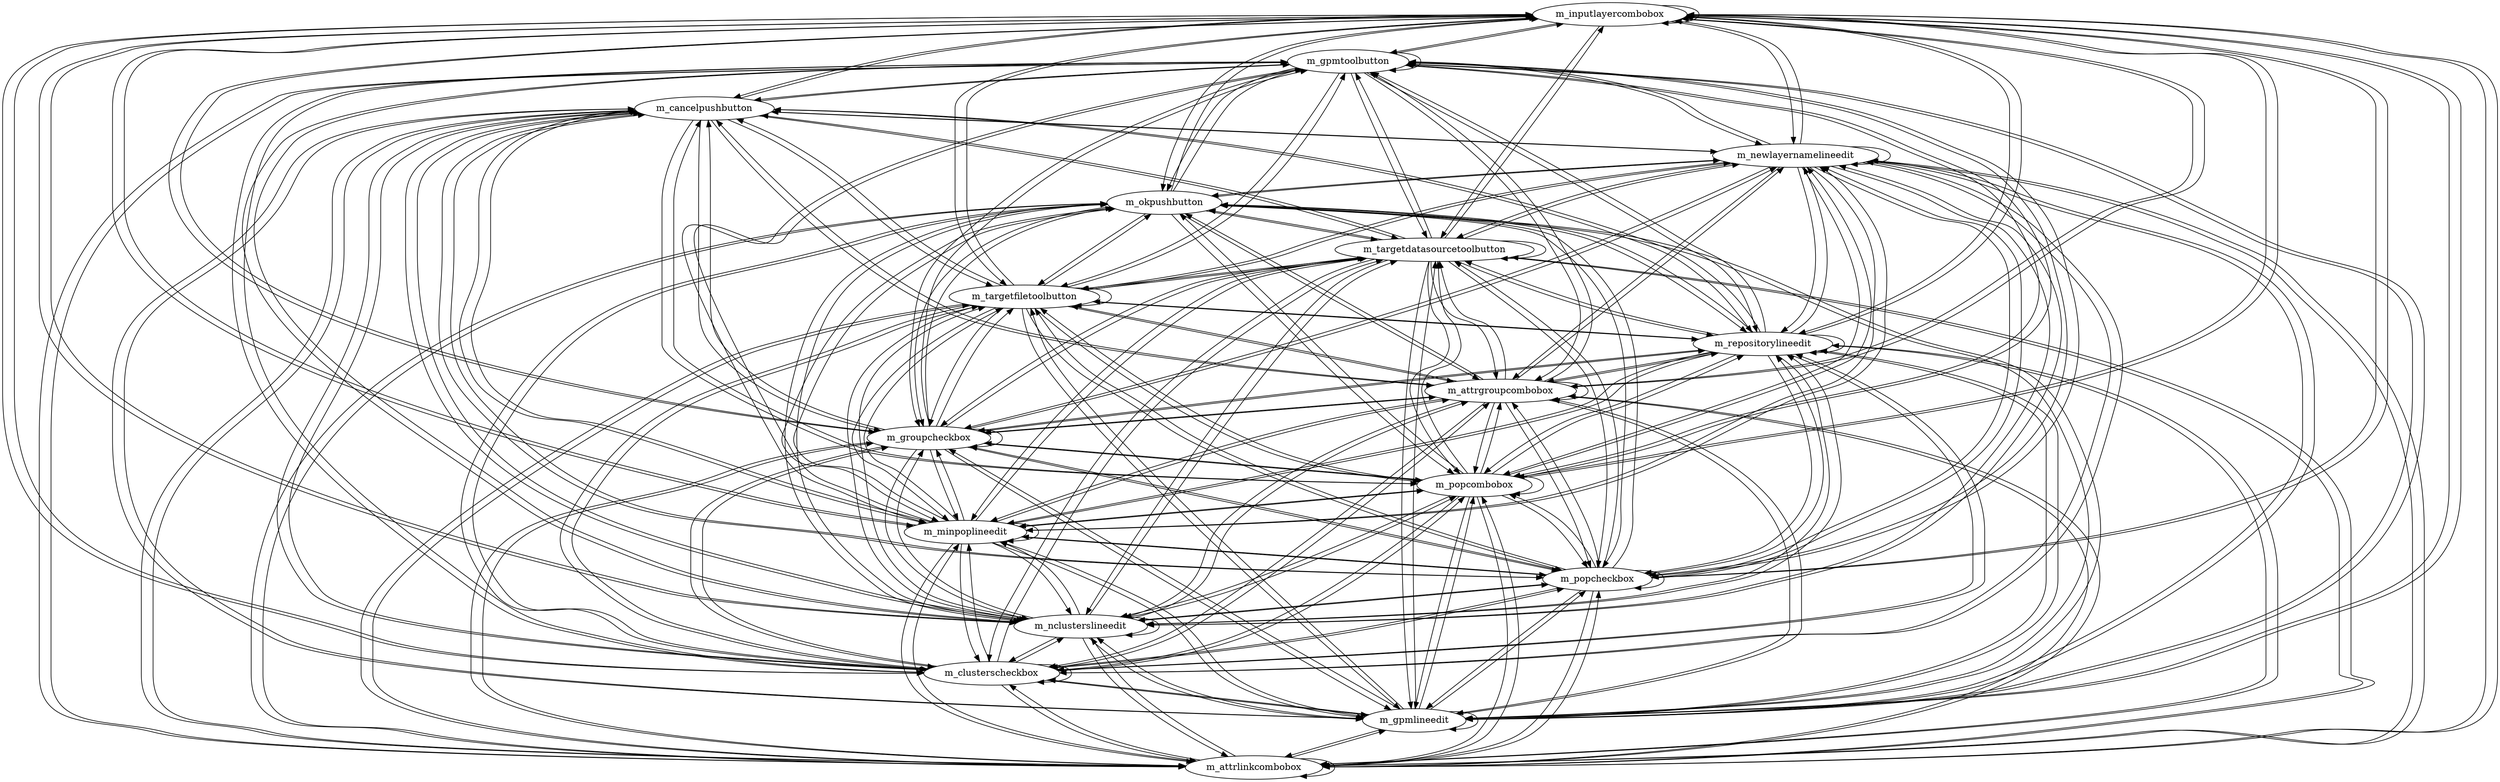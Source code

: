 strict digraph G {
  m_inputlayercombobox [ label="m_inputlayercombobox" ];
  m_gpmtoolbutton [ label="m_gpmtoolbutton" ];
  m_attrlinkcombobox [ label="m_attrlinkcombobox" ];
  m_gpmlineedit [ label="m_gpmlineedit" ];
  m_clusterscheckbox [ label="m_clusterscheckbox" ];
  m_nclusterslineedit [ label="m_nclusterslineedit" ];
  m_popcheckbox [ label="m_popcheckbox" ];
  m_minpoplineedit [ label="m_minpoplineedit" ];
  m_popcombobox [ label="m_popcombobox" ];
  m_groupcheckbox [ label="m_groupcheckbox" ];
  m_attrgroupcombobox [ label="m_attrgroupcombobox" ];
  m_repositorylineedit [ label="m_repositorylineedit" ];
  m_targetfiletoolbutton [ label="m_targetfiletoolbutton" ];
  m_targetdatasourcetoolbutton [ label="m_targetdatasourcetoolbutton" ];
  m_newlayernamelineedit [ label="m_newlayernamelineedit" ];
  m_okpushbutton [ label="m_okpushbutton" ];
  m_cancelpushbutton [ label="m_cancelpushbutton" ];
  m_inputlayercombobox -> m_inputlayercombobox;
  m_inputlayercombobox -> m_gpmtoolbutton;
  m_inputlayercombobox -> m_attrlinkcombobox;
  m_inputlayercombobox -> m_gpmlineedit;
  m_inputlayercombobox -> m_clusterscheckbox;
  m_inputlayercombobox -> m_nclusterslineedit;
  m_inputlayercombobox -> m_popcheckbox;
  m_inputlayercombobox -> m_minpoplineedit;
  m_inputlayercombobox -> m_popcombobox;
  m_inputlayercombobox -> m_groupcheckbox;
  m_inputlayercombobox -> m_attrgroupcombobox;
  m_inputlayercombobox -> m_repositorylineedit;
  m_inputlayercombobox -> m_targetfiletoolbutton;
  m_inputlayercombobox -> m_targetdatasourcetoolbutton;
  m_inputlayercombobox -> m_newlayernamelineedit;
  m_inputlayercombobox -> m_okpushbutton;
  m_inputlayercombobox -> m_cancelpushbutton;
  m_gpmtoolbutton -> m_inputlayercombobox;
  m_gpmtoolbutton -> m_gpmtoolbutton;
  m_gpmtoolbutton -> m_attrlinkcombobox;
  m_gpmtoolbutton -> m_gpmlineedit;
  m_gpmtoolbutton -> m_clusterscheckbox;
  m_gpmtoolbutton -> m_nclusterslineedit;
  m_gpmtoolbutton -> m_popcheckbox;
  m_gpmtoolbutton -> m_minpoplineedit;
  m_gpmtoolbutton -> m_popcombobox;
  m_gpmtoolbutton -> m_groupcheckbox;
  m_gpmtoolbutton -> m_attrgroupcombobox;
  m_gpmtoolbutton -> m_repositorylineedit;
  m_gpmtoolbutton -> m_targetfiletoolbutton;
  m_gpmtoolbutton -> m_targetdatasourcetoolbutton;
  m_gpmtoolbutton -> m_newlayernamelineedit;
  m_gpmtoolbutton -> m_okpushbutton;
  m_gpmtoolbutton -> m_cancelpushbutton;
  m_attrlinkcombobox -> m_inputlayercombobox;
  m_attrlinkcombobox -> m_gpmtoolbutton;
  m_attrlinkcombobox -> m_attrlinkcombobox;
  m_attrlinkcombobox -> m_gpmlineedit;
  m_attrlinkcombobox -> m_clusterscheckbox;
  m_attrlinkcombobox -> m_nclusterslineedit;
  m_attrlinkcombobox -> m_popcheckbox;
  m_attrlinkcombobox -> m_minpoplineedit;
  m_attrlinkcombobox -> m_popcombobox;
  m_attrlinkcombobox -> m_groupcheckbox;
  m_attrlinkcombobox -> m_attrgroupcombobox;
  m_attrlinkcombobox -> m_repositorylineedit;
  m_attrlinkcombobox -> m_targetfiletoolbutton;
  m_attrlinkcombobox -> m_targetdatasourcetoolbutton;
  m_attrlinkcombobox -> m_newlayernamelineedit;
  m_attrlinkcombobox -> m_okpushbutton;
  m_attrlinkcombobox -> m_cancelpushbutton;
  m_gpmlineedit -> m_inputlayercombobox;
  m_gpmlineedit -> m_gpmtoolbutton;
  m_gpmlineedit -> m_attrlinkcombobox;
  m_gpmlineedit -> m_gpmlineedit;
  m_gpmlineedit -> m_clusterscheckbox;
  m_gpmlineedit -> m_nclusterslineedit;
  m_gpmlineedit -> m_popcheckbox;
  m_gpmlineedit -> m_minpoplineedit;
  m_gpmlineedit -> m_popcombobox;
  m_gpmlineedit -> m_groupcheckbox;
  m_gpmlineedit -> m_attrgroupcombobox;
  m_gpmlineedit -> m_repositorylineedit;
  m_gpmlineedit -> m_targetfiletoolbutton;
  m_gpmlineedit -> m_targetdatasourcetoolbutton;
  m_gpmlineedit -> m_newlayernamelineedit;
  m_gpmlineedit -> m_okpushbutton;
  m_gpmlineedit -> m_cancelpushbutton;
  m_clusterscheckbox -> m_inputlayercombobox;
  m_clusterscheckbox -> m_gpmtoolbutton;
  m_clusterscheckbox -> m_attrlinkcombobox;
  m_clusterscheckbox -> m_gpmlineedit;
  m_clusterscheckbox -> m_clusterscheckbox;
  m_clusterscheckbox -> m_nclusterslineedit;
  m_clusterscheckbox -> m_popcheckbox;
  m_clusterscheckbox -> m_minpoplineedit;
  m_clusterscheckbox -> m_popcombobox;
  m_clusterscheckbox -> m_groupcheckbox;
  m_clusterscheckbox -> m_attrgroupcombobox;
  m_clusterscheckbox -> m_repositorylineedit;
  m_clusterscheckbox -> m_targetfiletoolbutton;
  m_clusterscheckbox -> m_targetdatasourcetoolbutton;
  m_clusterscheckbox -> m_newlayernamelineedit;
  m_clusterscheckbox -> m_okpushbutton;
  m_clusterscheckbox -> m_cancelpushbutton;
  m_nclusterslineedit -> m_inputlayercombobox;
  m_nclusterslineedit -> m_gpmtoolbutton;
  m_nclusterslineedit -> m_attrlinkcombobox;
  m_nclusterslineedit -> m_gpmlineedit;
  m_nclusterslineedit -> m_clusterscheckbox;
  m_nclusterslineedit -> m_nclusterslineedit;
  m_nclusterslineedit -> m_popcheckbox;
  m_nclusterslineedit -> m_minpoplineedit;
  m_nclusterslineedit -> m_popcombobox;
  m_nclusterslineedit -> m_groupcheckbox;
  m_nclusterslineedit -> m_attrgroupcombobox;
  m_nclusterslineedit -> m_repositorylineedit;
  m_nclusterslineedit -> m_targetfiletoolbutton;
  m_nclusterslineedit -> m_targetdatasourcetoolbutton;
  m_nclusterslineedit -> m_newlayernamelineedit;
  m_nclusterslineedit -> m_okpushbutton;
  m_nclusterslineedit -> m_cancelpushbutton;
  m_popcheckbox -> m_inputlayercombobox;
  m_popcheckbox -> m_gpmtoolbutton;
  m_popcheckbox -> m_attrlinkcombobox;
  m_popcheckbox -> m_gpmlineedit;
  m_popcheckbox -> m_clusterscheckbox;
  m_popcheckbox -> m_nclusterslineedit;
  m_popcheckbox -> m_popcheckbox;
  m_popcheckbox -> m_minpoplineedit;
  m_popcheckbox -> m_popcombobox;
  m_popcheckbox -> m_groupcheckbox;
  m_popcheckbox -> m_attrgroupcombobox;
  m_popcheckbox -> m_repositorylineedit;
  m_popcheckbox -> m_targetfiletoolbutton;
  m_popcheckbox -> m_targetdatasourcetoolbutton;
  m_popcheckbox -> m_newlayernamelineedit;
  m_popcheckbox -> m_okpushbutton;
  m_popcheckbox -> m_cancelpushbutton;
  m_minpoplineedit -> m_inputlayercombobox;
  m_minpoplineedit -> m_gpmtoolbutton;
  m_minpoplineedit -> m_attrlinkcombobox;
  m_minpoplineedit -> m_gpmlineedit;
  m_minpoplineedit -> m_clusterscheckbox;
  m_minpoplineedit -> m_nclusterslineedit;
  m_minpoplineedit -> m_popcheckbox;
  m_minpoplineedit -> m_minpoplineedit;
  m_minpoplineedit -> m_popcombobox;
  m_minpoplineedit -> m_groupcheckbox;
  m_minpoplineedit -> m_attrgroupcombobox;
  m_minpoplineedit -> m_repositorylineedit;
  m_minpoplineedit -> m_targetfiletoolbutton;
  m_minpoplineedit -> m_targetdatasourcetoolbutton;
  m_minpoplineedit -> m_newlayernamelineedit;
  m_minpoplineedit -> m_okpushbutton;
  m_minpoplineedit -> m_cancelpushbutton;
  m_popcombobox -> m_inputlayercombobox;
  m_popcombobox -> m_gpmtoolbutton;
  m_popcombobox -> m_attrlinkcombobox;
  m_popcombobox -> m_gpmlineedit;
  m_popcombobox -> m_clusterscheckbox;
  m_popcombobox -> m_nclusterslineedit;
  m_popcombobox -> m_popcheckbox;
  m_popcombobox -> m_minpoplineedit;
  m_popcombobox -> m_popcombobox;
  m_popcombobox -> m_groupcheckbox;
  m_popcombobox -> m_attrgroupcombobox;
  m_popcombobox -> m_repositorylineedit;
  m_popcombobox -> m_targetfiletoolbutton;
  m_popcombobox -> m_targetdatasourcetoolbutton;
  m_popcombobox -> m_newlayernamelineedit;
  m_popcombobox -> m_okpushbutton;
  m_popcombobox -> m_cancelpushbutton;
  m_groupcheckbox -> m_inputlayercombobox;
  m_groupcheckbox -> m_gpmtoolbutton;
  m_groupcheckbox -> m_attrlinkcombobox;
  m_groupcheckbox -> m_gpmlineedit;
  m_groupcheckbox -> m_clusterscheckbox;
  m_groupcheckbox -> m_nclusterslineedit;
  m_groupcheckbox -> m_popcheckbox;
  m_groupcheckbox -> m_minpoplineedit;
  m_groupcheckbox -> m_popcombobox;
  m_groupcheckbox -> m_groupcheckbox;
  m_groupcheckbox -> m_attrgroupcombobox;
  m_groupcheckbox -> m_repositorylineedit;
  m_groupcheckbox -> m_targetfiletoolbutton;
  m_groupcheckbox -> m_targetdatasourcetoolbutton;
  m_groupcheckbox -> m_newlayernamelineedit;
  m_groupcheckbox -> m_okpushbutton;
  m_groupcheckbox -> m_cancelpushbutton;
  m_attrgroupcombobox -> m_inputlayercombobox;
  m_attrgroupcombobox -> m_gpmtoolbutton;
  m_attrgroupcombobox -> m_attrlinkcombobox;
  m_attrgroupcombobox -> m_gpmlineedit;
  m_attrgroupcombobox -> m_clusterscheckbox;
  m_attrgroupcombobox -> m_nclusterslineedit;
  m_attrgroupcombobox -> m_popcheckbox;
  m_attrgroupcombobox -> m_minpoplineedit;
  m_attrgroupcombobox -> m_popcombobox;
  m_attrgroupcombobox -> m_groupcheckbox;
  m_attrgroupcombobox -> m_attrgroupcombobox;
  m_attrgroupcombobox -> m_repositorylineedit;
  m_attrgroupcombobox -> m_targetfiletoolbutton;
  m_attrgroupcombobox -> m_targetdatasourcetoolbutton;
  m_attrgroupcombobox -> m_newlayernamelineedit;
  m_attrgroupcombobox -> m_okpushbutton;
  m_attrgroupcombobox -> m_cancelpushbutton;
  m_repositorylineedit -> m_inputlayercombobox;
  m_repositorylineedit -> m_gpmtoolbutton;
  m_repositorylineedit -> m_attrlinkcombobox;
  m_repositorylineedit -> m_gpmlineedit;
  m_repositorylineedit -> m_clusterscheckbox;
  m_repositorylineedit -> m_nclusterslineedit;
  m_repositorylineedit -> m_popcheckbox;
  m_repositorylineedit -> m_minpoplineedit;
  m_repositorylineedit -> m_popcombobox;
  m_repositorylineedit -> m_groupcheckbox;
  m_repositorylineedit -> m_attrgroupcombobox;
  m_repositorylineedit -> m_repositorylineedit;
  m_repositorylineedit -> m_targetfiletoolbutton;
  m_repositorylineedit -> m_targetdatasourcetoolbutton;
  m_repositorylineedit -> m_newlayernamelineedit;
  m_repositorylineedit -> m_okpushbutton;
  m_repositorylineedit -> m_cancelpushbutton;
  m_targetfiletoolbutton -> m_inputlayercombobox;
  m_targetfiletoolbutton -> m_gpmtoolbutton;
  m_targetfiletoolbutton -> m_attrlinkcombobox;
  m_targetfiletoolbutton -> m_gpmlineedit;
  m_targetfiletoolbutton -> m_clusterscheckbox;
  m_targetfiletoolbutton -> m_nclusterslineedit;
  m_targetfiletoolbutton -> m_popcheckbox;
  m_targetfiletoolbutton -> m_minpoplineedit;
  m_targetfiletoolbutton -> m_popcombobox;
  m_targetfiletoolbutton -> m_groupcheckbox;
  m_targetfiletoolbutton -> m_attrgroupcombobox;
  m_targetfiletoolbutton -> m_repositorylineedit;
  m_targetfiletoolbutton -> m_targetfiletoolbutton;
  m_targetfiletoolbutton -> m_targetdatasourcetoolbutton;
  m_targetfiletoolbutton -> m_newlayernamelineedit;
  m_targetfiletoolbutton -> m_okpushbutton;
  m_targetfiletoolbutton -> m_cancelpushbutton;
  m_targetdatasourcetoolbutton -> m_inputlayercombobox;
  m_targetdatasourcetoolbutton -> m_gpmtoolbutton;
  m_targetdatasourcetoolbutton -> m_attrlinkcombobox;
  m_targetdatasourcetoolbutton -> m_gpmlineedit;
  m_targetdatasourcetoolbutton -> m_clusterscheckbox;
  m_targetdatasourcetoolbutton -> m_nclusterslineedit;
  m_targetdatasourcetoolbutton -> m_popcheckbox;
  m_targetdatasourcetoolbutton -> m_minpoplineedit;
  m_targetdatasourcetoolbutton -> m_popcombobox;
  m_targetdatasourcetoolbutton -> m_groupcheckbox;
  m_targetdatasourcetoolbutton -> m_attrgroupcombobox;
  m_targetdatasourcetoolbutton -> m_repositorylineedit;
  m_targetdatasourcetoolbutton -> m_targetfiletoolbutton;
  m_targetdatasourcetoolbutton -> m_targetdatasourcetoolbutton;
  m_targetdatasourcetoolbutton -> m_newlayernamelineedit;
  m_targetdatasourcetoolbutton -> m_okpushbutton;
  m_targetdatasourcetoolbutton -> m_cancelpushbutton;
  m_newlayernamelineedit -> m_inputlayercombobox;
  m_newlayernamelineedit -> m_gpmtoolbutton;
  m_newlayernamelineedit -> m_attrlinkcombobox;
  m_newlayernamelineedit -> m_gpmlineedit;
  m_newlayernamelineedit -> m_clusterscheckbox;
  m_newlayernamelineedit -> m_nclusterslineedit;
  m_newlayernamelineedit -> m_popcheckbox;
  m_newlayernamelineedit -> m_minpoplineedit;
  m_newlayernamelineedit -> m_popcombobox;
  m_newlayernamelineedit -> m_groupcheckbox;
  m_newlayernamelineedit -> m_attrgroupcombobox;
  m_newlayernamelineedit -> m_repositorylineedit;
  m_newlayernamelineedit -> m_targetfiletoolbutton;
  m_newlayernamelineedit -> m_targetdatasourcetoolbutton;
  m_newlayernamelineedit -> m_newlayernamelineedit;
  m_newlayernamelineedit -> m_okpushbutton;
  m_newlayernamelineedit -> m_cancelpushbutton;
  m_okpushbutton -> m_inputlayercombobox;
  m_okpushbutton -> m_gpmtoolbutton;
  m_okpushbutton -> m_attrlinkcombobox;
  m_okpushbutton -> m_gpmlineedit;
  m_okpushbutton -> m_clusterscheckbox;
  m_okpushbutton -> m_nclusterslineedit;
  m_okpushbutton -> m_popcheckbox;
  m_okpushbutton -> m_minpoplineedit;
  m_okpushbutton -> m_popcombobox;
  m_okpushbutton -> m_groupcheckbox;
  m_okpushbutton -> m_attrgroupcombobox;
  m_okpushbutton -> m_repositorylineedit;
  m_okpushbutton -> m_targetfiletoolbutton;
  m_okpushbutton -> m_targetdatasourcetoolbutton;
  m_okpushbutton -> m_newlayernamelineedit;
  m_cancelpushbutton -> m_inputlayercombobox;
  m_cancelpushbutton -> m_gpmtoolbutton;
  m_cancelpushbutton -> m_attrlinkcombobox;
  m_cancelpushbutton -> m_gpmlineedit;
  m_cancelpushbutton -> m_clusterscheckbox;
  m_cancelpushbutton -> m_nclusterslineedit;
  m_cancelpushbutton -> m_popcheckbox;
  m_cancelpushbutton -> m_minpoplineedit;
  m_cancelpushbutton -> m_popcombobox;
  m_cancelpushbutton -> m_groupcheckbox;
  m_cancelpushbutton -> m_attrgroupcombobox;
  m_cancelpushbutton -> m_repositorylineedit;
  m_cancelpushbutton -> m_targetfiletoolbutton;
  m_cancelpushbutton -> m_targetdatasourcetoolbutton;
  m_cancelpushbutton -> m_newlayernamelineedit;
}
